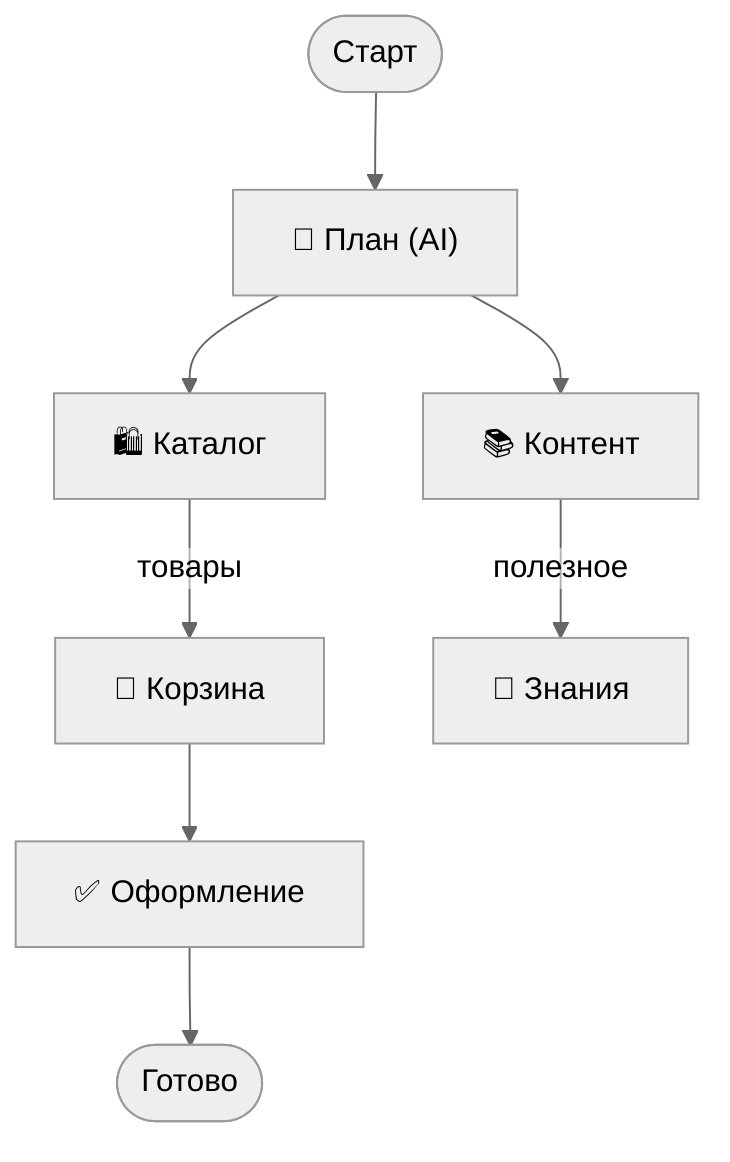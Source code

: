 %%{init: {'theme':'neutral','flowchart': {'htmlLabels': false}} }%%
flowchart TD
  START([Старт]) --> PLAN["🎯 План (AI)"]
  PLAN --> CATALOG["🛍 Каталог"]
  PLAN --> CONTENT["📚 Контент"]
  CATALOG -->|товары| CART["🛒 Корзина"]
  CONTENT -->|полезное| KNOW["📖 Знания"]
  CART --> CHECKOUT["✅ Оформление"]
  CHECKOUT --> DONE([Готово])